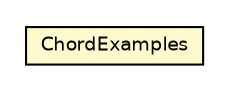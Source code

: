 #!/usr/local/bin/dot
#
# Class diagram 
# Generated by UMLGraph version R5_6-24-gf6e263 (http://www.umlgraph.org/)
#

digraph G {
	edge [fontname="Helvetica",fontsize=10,labelfontname="Helvetica",labelfontsize=10];
	node [fontname="Helvetica",fontsize=10,shape=plaintext];
	nodesep=0.25;
	ranksep=0.5;
	// com.rockhoppertech.music.examples.chord.ChordExamples
	c3049 [label=<<table title="com.rockhoppertech.music.examples.chord.ChordExamples" border="0" cellborder="1" cellspacing="0" cellpadding="2" port="p" bgcolor="lemonChiffon" href="./ChordExamples.html">
		<tr><td><table border="0" cellspacing="0" cellpadding="1">
<tr><td align="center" balign="center"> ChordExamples </td></tr>
		</table></td></tr>
		</table>>, URL="./ChordExamples.html", fontname="Helvetica", fontcolor="black", fontsize=9.0];
}

